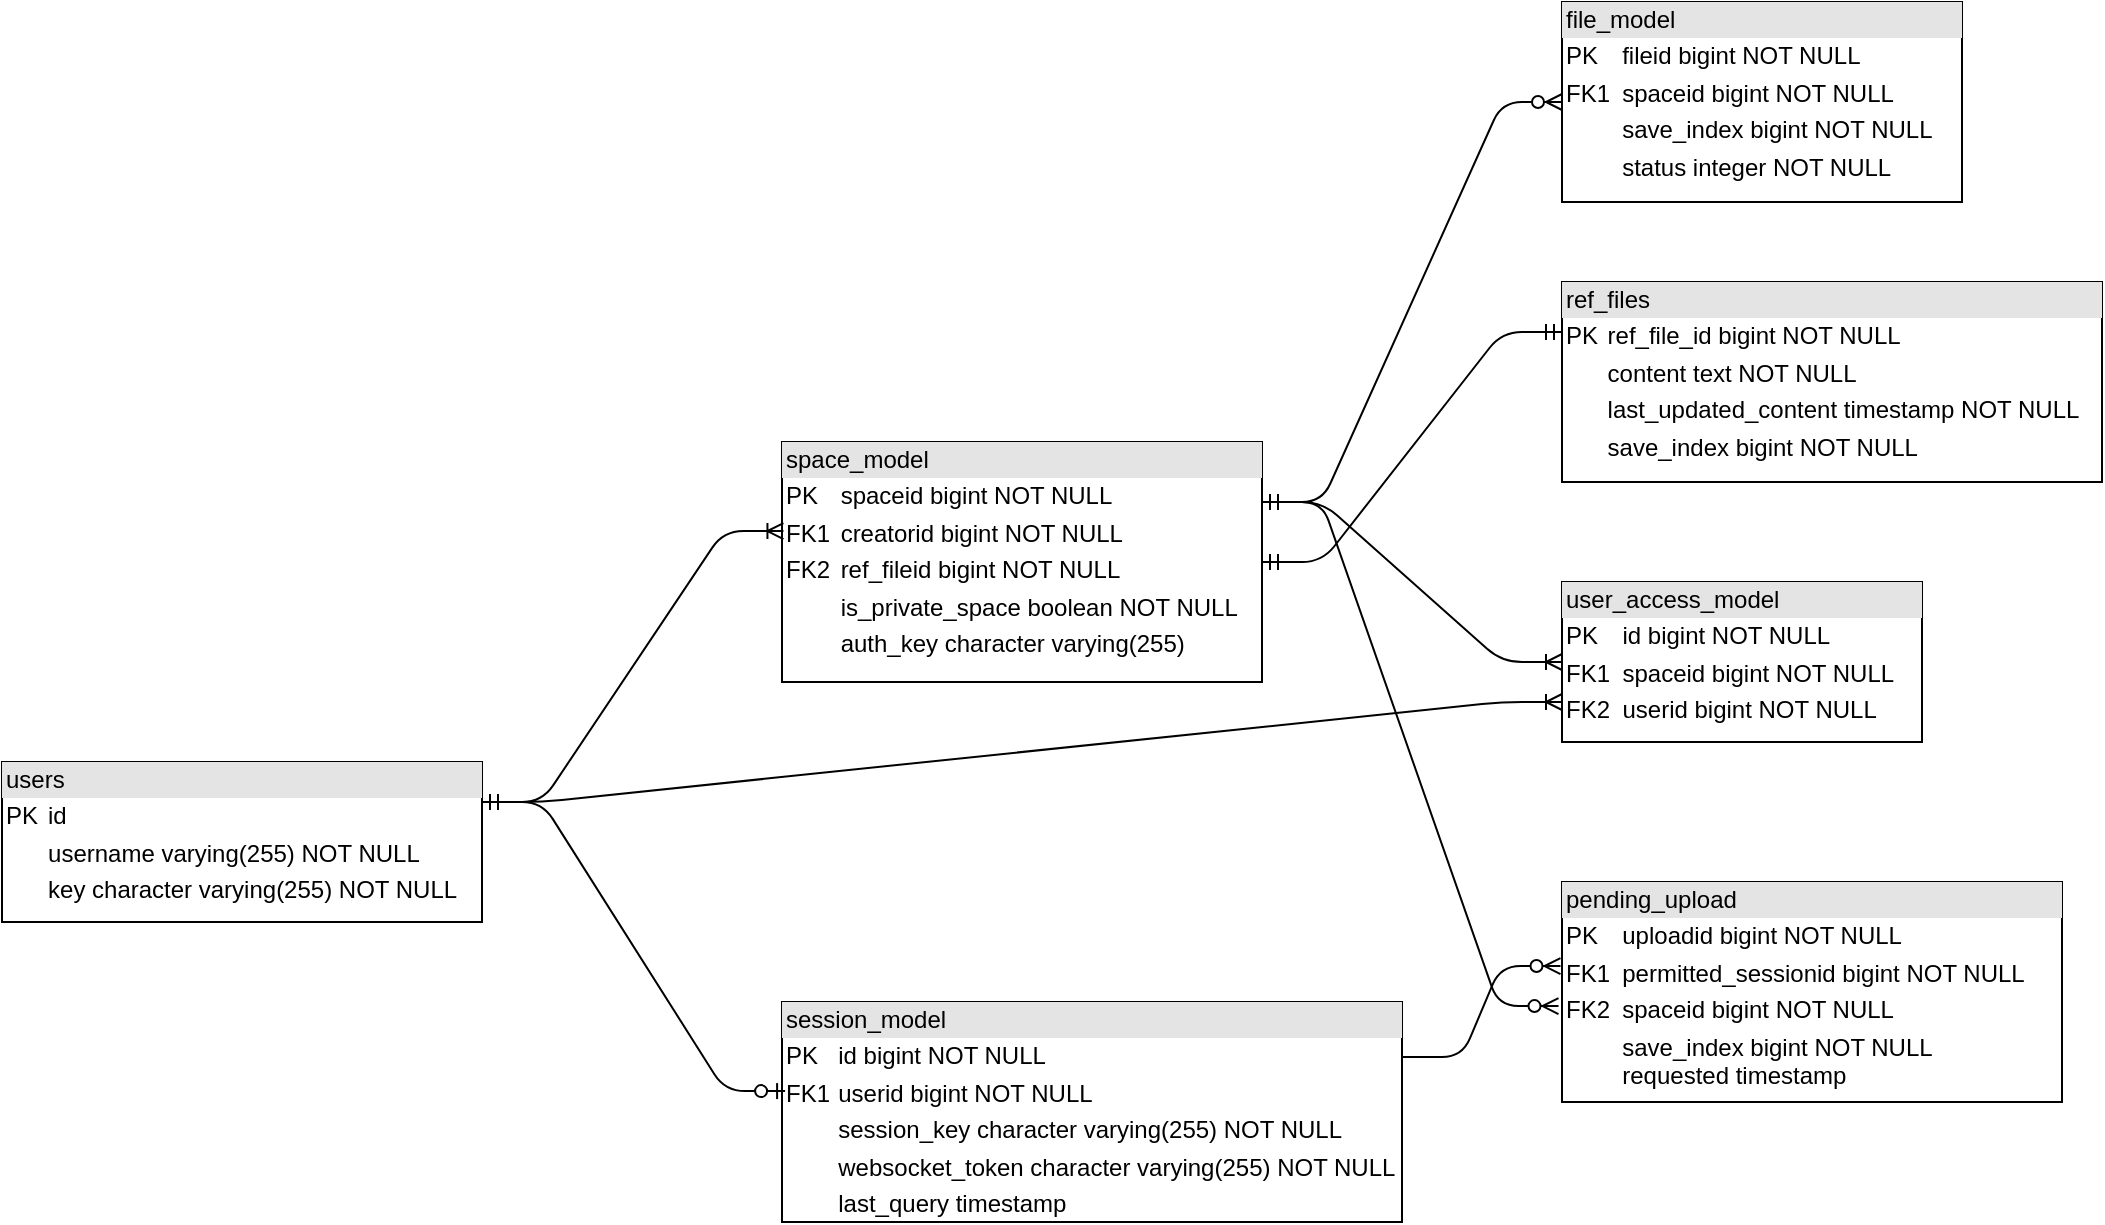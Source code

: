 <mxfile version="13.10.0" type="device"><diagram id="C5RBs43oDa-KdzZeNtuy" name="Page-1"><mxGraphModel dx="1185" dy="668" grid="1" gridSize="10" guides="1" tooltips="1" connect="1" arrows="1" fold="1" page="1" pageScale="1" pageWidth="827" pageHeight="1169" math="0" shadow="0"><root><mxCell id="WIyWlLk6GJQsqaUBKTNV-0"/><mxCell id="WIyWlLk6GJQsqaUBKTNV-1" parent="WIyWlLk6GJQsqaUBKTNV-0"/><mxCell id="0yV2EXNs-MyVicegnUjC-0" value="&lt;div style=&quot;box-sizing: border-box ; width: 100% ; background: #e4e4e4 ; padding: 2px&quot;&gt;file_model&lt;/div&gt;&lt;table style=&quot;width: 100% ; font-size: 1em&quot; cellspacing=&quot;0&quot; cellpadding=&quot;2&quot;&gt;&lt;tbody&gt;&lt;tr&gt;&lt;td&gt;PK&lt;/td&gt;&lt;td&gt;fileid bigint NOT NULL&lt;br&gt;&lt;/td&gt;&lt;/tr&gt;&lt;tr&gt;&lt;td&gt;FK1&lt;/td&gt;&lt;td&gt;spaceid bigint NOT NULL&lt;br&gt;&lt;/td&gt;&lt;/tr&gt;&lt;tr&gt;&lt;td&gt;&lt;br&gt;&lt;/td&gt;&lt;td&gt;save_index bigint NOT NULL&lt;br&gt;&lt;/td&gt;&lt;/tr&gt;&lt;tr&gt;&lt;td&gt;&lt;br&gt;&lt;/td&gt;&lt;td&gt;status integer NOT NULL&lt;br&gt;&lt;/td&gt;&lt;/tr&gt;&lt;tr&gt;&lt;td&gt;&lt;br&gt;&lt;/td&gt;&lt;td&gt;&lt;br&gt;&lt;/td&gt;&lt;/tr&gt;&lt;tr&gt;&lt;td&gt;&lt;br&gt;&lt;/td&gt;&lt;td&gt;&lt;br&gt;&lt;/td&gt;&lt;/tr&gt;&lt;tr&gt;&lt;td&gt;&lt;br&gt;&lt;/td&gt;&lt;td&gt;&lt;br&gt;&lt;/td&gt;&lt;/tr&gt;&lt;tr&gt;&lt;td&gt;&lt;br&gt;&lt;/td&gt;&lt;td&gt;&lt;br&gt;&lt;/td&gt;&lt;/tr&gt;&lt;/tbody&gt;&lt;/table&gt;" style="verticalAlign=top;align=left;overflow=fill;html=1;" vertex="1" parent="WIyWlLk6GJQsqaUBKTNV-1"><mxGeometry x="1140" y="70" width="200" height="100" as="geometry"/></mxCell><mxCell id="0yV2EXNs-MyVicegnUjC-1" value="&lt;div style=&quot;box-sizing: border-box ; width: 100% ; background: #e4e4e4 ; padding: 2px&quot;&gt;pending_upload&lt;/div&gt;&lt;table style=&quot;width: 100% ; font-size: 1em&quot; cellspacing=&quot;0&quot; cellpadding=&quot;2&quot;&gt;&lt;tbody&gt;&lt;tr&gt;&lt;td&gt;PK&lt;/td&gt;&lt;td&gt;uploadid bigint NOT NULL&lt;br&gt;&lt;/td&gt;&lt;/tr&gt;&lt;tr&gt;&lt;td&gt;FK1&lt;/td&gt;&lt;td&gt;permitted_sessionid bigint NOT NULL&lt;br&gt;&lt;/td&gt;&lt;/tr&gt;&lt;tr&gt;&lt;td&gt;FK2&lt;br&gt;&lt;/td&gt;&lt;td&gt;spaceid bigint NOT NULL&lt;/td&gt;&lt;/tr&gt;&lt;tr&gt;&lt;td&gt;&lt;br&gt;&lt;/td&gt;&lt;td&gt;save_index bigint NOT NULL&lt;br&gt;requested timestamp&lt;br&gt;&lt;/td&gt;&lt;/tr&gt;&lt;tr&gt;&lt;td&gt;&lt;br&gt;&lt;/td&gt;&lt;td&gt;&lt;br&gt;&lt;/td&gt;&lt;/tr&gt;&lt;/tbody&gt;&lt;/table&gt;" style="verticalAlign=top;align=left;overflow=fill;html=1;" vertex="1" parent="WIyWlLk6GJQsqaUBKTNV-1"><mxGeometry x="1140" y="510" width="250" height="110" as="geometry"/></mxCell><mxCell id="0yV2EXNs-MyVicegnUjC-3" value="&lt;div style=&quot;box-sizing: border-box ; width: 100% ; background: #e4e4e4 ; padding: 2px&quot;&gt;ref_files&lt;/div&gt;&lt;table style=&quot;width: 100% ; font-size: 1em&quot; cellspacing=&quot;0&quot; cellpadding=&quot;2&quot;&gt;&lt;tbody&gt;&lt;tr&gt;&lt;td&gt;PK&lt;/td&gt;&lt;td&gt;ref_file_id bigint NOT NULL&lt;br&gt;&lt;/td&gt;&lt;/tr&gt;&lt;tr&gt;&lt;td&gt;&lt;br&gt;&lt;/td&gt;&lt;td&gt;content text NOT NULL&lt;br&gt;&lt;/td&gt;&lt;/tr&gt;&lt;tr&gt;&lt;td&gt;&lt;br&gt;&lt;/td&gt;&lt;td&gt;last_updated_content timestamp NOT NULL&lt;br&gt;&lt;/td&gt;&lt;/tr&gt;&lt;tr&gt;&lt;td&gt;&lt;br&gt;&lt;/td&gt;&lt;td&gt;save_index bigint NOT NULL&lt;/td&gt;&lt;/tr&gt;&lt;/tbody&gt;&lt;/table&gt;" style="verticalAlign=top;align=left;overflow=fill;html=1;" vertex="1" parent="WIyWlLk6GJQsqaUBKTNV-1"><mxGeometry x="1140" y="210" width="270" height="100" as="geometry"/></mxCell><mxCell id="0yV2EXNs-MyVicegnUjC-4" value="&lt;div style=&quot;box-sizing: border-box ; width: 100% ; background: #e4e4e4 ; padding: 2px&quot;&gt;session_model&lt;/div&gt;&lt;table style=&quot;width: 100% ; font-size: 1em&quot; cellspacing=&quot;0&quot; cellpadding=&quot;2&quot;&gt;&lt;tbody&gt;&lt;tr&gt;&lt;td&gt;PK&lt;/td&gt;&lt;td&gt;id bigint NOT NULL&lt;br&gt;&lt;/td&gt;&lt;/tr&gt;&lt;tr&gt;&lt;td&gt;FK1&lt;/td&gt;&lt;td&gt;userid bigint NOT NULL&lt;br&gt;&lt;/td&gt;&lt;/tr&gt;&lt;tr&gt;&lt;td&gt;&lt;br&gt;&lt;/td&gt;&lt;td&gt;session_key character varying(255) NOT NULL&lt;/td&gt;&lt;/tr&gt;&lt;tr&gt;&lt;td&gt;&lt;br&gt;&lt;/td&gt;&lt;td&gt;websocket_token character varying(255) NOT NULL&lt;/td&gt;&lt;/tr&gt;&lt;tr&gt;&lt;td&gt;&lt;br&gt;&lt;/td&gt;&lt;td&gt;last_query timestamp&lt;/td&gt;&lt;/tr&gt;&lt;tr&gt;&lt;td&gt;&lt;br&gt;&lt;/td&gt;&lt;td&gt;&lt;br&gt;&lt;/td&gt;&lt;/tr&gt;&lt;/tbody&gt;&lt;/table&gt;" style="verticalAlign=top;align=left;overflow=fill;html=1;" vertex="1" parent="WIyWlLk6GJQsqaUBKTNV-1"><mxGeometry x="750" y="570" width="310" height="110" as="geometry"/></mxCell><mxCell id="0yV2EXNs-MyVicegnUjC-5" value="&lt;div style=&quot;box-sizing: border-box ; width: 100% ; background: #e4e4e4 ; padding: 2px&quot;&gt;space_model&lt;/div&gt;&lt;table style=&quot;width: 100% ; font-size: 1em&quot; cellspacing=&quot;0&quot; cellpadding=&quot;2&quot;&gt;&lt;tbody&gt;&lt;tr&gt;&lt;td&gt;PK&lt;/td&gt;&lt;td&gt;spaceid bigint NOT NULL&lt;br&gt;&lt;/td&gt;&lt;/tr&gt;&lt;tr&gt;&lt;td&gt;FK1&lt;/td&gt;&lt;td&gt;creatorid bigint NOT NULL&lt;br&gt;&lt;/td&gt;&lt;/tr&gt;&lt;tr&gt;&lt;td&gt;FK2&lt;/td&gt;&lt;td&gt;ref_fileid bigint NOT NULL&lt;br&gt;&lt;/td&gt;&lt;/tr&gt;&lt;tr&gt;&lt;td&gt;&lt;br&gt;&lt;/td&gt;&lt;td&gt;is_private_space boolean NOT NULL&lt;br&gt;&lt;/td&gt;&lt;/tr&gt;&lt;tr&gt;&lt;td&gt;&lt;br&gt;&lt;/td&gt;&lt;td&gt;auth_key character varying(255)&lt;br&gt;&lt;/td&gt;&lt;/tr&gt;&lt;/tbody&gt;&lt;/table&gt;" style="verticalAlign=top;align=left;overflow=fill;html=1;" vertex="1" parent="WIyWlLk6GJQsqaUBKTNV-1"><mxGeometry x="750" y="290" width="240" height="120" as="geometry"/></mxCell><mxCell id="0yV2EXNs-MyVicegnUjC-6" value="&lt;div style=&quot;box-sizing: border-box ; width: 100% ; background: #e4e4e4 ; padding: 2px&quot;&gt;user_access_model&lt;/div&gt;&lt;table style=&quot;width: 100% ; font-size: 1em&quot; cellspacing=&quot;0&quot; cellpadding=&quot;2&quot;&gt;&lt;tbody&gt;&lt;tr&gt;&lt;td&gt;PK&lt;/td&gt;&lt;td&gt;id bigint NOT NULL&lt;br&gt;&lt;/td&gt;&lt;/tr&gt;&lt;tr&gt;&lt;td&gt;FK1&lt;/td&gt;&lt;td&gt;spaceid bigint NOT NULL&lt;br&gt;&lt;/td&gt;&lt;/tr&gt;&lt;tr&gt;&lt;td&gt;FK2&lt;br&gt;&lt;/td&gt;&lt;td&gt;userid bigint NOT NULL&lt;br&gt;&lt;/td&gt;&lt;/tr&gt;&lt;/tbody&gt;&lt;/table&gt;" style="verticalAlign=top;align=left;overflow=fill;html=1;" vertex="1" parent="WIyWlLk6GJQsqaUBKTNV-1"><mxGeometry x="1140" y="360" width="180" height="80" as="geometry"/></mxCell><mxCell id="0yV2EXNs-MyVicegnUjC-7" value="&lt;div style=&quot;box-sizing: border-box ; width: 100% ; background: #e4e4e4 ; padding: 2px&quot;&gt;users&lt;/div&gt;&lt;table style=&quot;width: 100% ; font-size: 1em&quot; cellspacing=&quot;0&quot; cellpadding=&quot;2&quot;&gt;&lt;tbody&gt;&lt;tr&gt;&lt;td&gt;PK&lt;/td&gt;&lt;td&gt;id&lt;/td&gt;&lt;/tr&gt;&lt;tr&gt;&lt;td&gt;&lt;br&gt;&lt;/td&gt;&lt;td&gt;username varying(255) NOT NULL&lt;br&gt;&lt;/td&gt;&lt;/tr&gt;&lt;tr&gt;&lt;td&gt;&lt;br&gt;&lt;/td&gt;&lt;td&gt;key character varying(255) NOT NULL&lt;br&gt;&lt;/td&gt;&lt;/tr&gt;&lt;/tbody&gt;&lt;/table&gt;" style="verticalAlign=top;align=left;overflow=fill;html=1;" vertex="1" parent="WIyWlLk6GJQsqaUBKTNV-1"><mxGeometry x="360" y="450" width="240" height="80" as="geometry"/></mxCell><mxCell id="0yV2EXNs-MyVicegnUjC-8" value="" style="edgeStyle=entityRelationEdgeStyle;fontSize=12;html=1;endArrow=ERoneToMany;exitX=1;exitY=0.25;exitDx=0;exitDy=0;entryX=0;entryY=0.75;entryDx=0;entryDy=0;" edge="1" parent="WIyWlLk6GJQsqaUBKTNV-1" source="0yV2EXNs-MyVicegnUjC-7" target="0yV2EXNs-MyVicegnUjC-6"><mxGeometry width="100" height="100" relative="1" as="geometry"><mxPoint x="940" y="520" as="sourcePoint"/><mxPoint x="1040" y="420" as="targetPoint"/></mxGeometry></mxCell><mxCell id="0yV2EXNs-MyVicegnUjC-9" value="" style="edgeStyle=entityRelationEdgeStyle;fontSize=12;html=1;endArrow=ERoneToMany;entryX=0;entryY=0.5;entryDx=0;entryDy=0;exitX=1;exitY=0.25;exitDx=0;exitDy=0;" edge="1" parent="WIyWlLk6GJQsqaUBKTNV-1" source="0yV2EXNs-MyVicegnUjC-5" target="0yV2EXNs-MyVicegnUjC-6"><mxGeometry width="100" height="100" relative="1" as="geometry"><mxPoint x="750" y="680" as="sourcePoint"/><mxPoint x="850" y="580" as="targetPoint"/></mxGeometry></mxCell><mxCell id="0yV2EXNs-MyVicegnUjC-11" value="" style="edgeStyle=entityRelationEdgeStyle;fontSize=12;html=1;endArrow=ERoneToMany;entryX=0.003;entryY=0.371;entryDx=0;entryDy=0;entryPerimeter=0;exitX=1;exitY=0.25;exitDx=0;exitDy=0;" edge="1" parent="WIyWlLk6GJQsqaUBKTNV-1" source="0yV2EXNs-MyVicegnUjC-7" target="0yV2EXNs-MyVicegnUjC-5"><mxGeometry width="100" height="100" relative="1" as="geometry"><mxPoint x="640" y="490" as="sourcePoint"/><mxPoint x="500" y="275" as="targetPoint"/></mxGeometry></mxCell><mxCell id="0yV2EXNs-MyVicegnUjC-13" value="" style="edgeStyle=entityRelationEdgeStyle;fontSize=12;html=1;endArrow=ERmandOne;startArrow=ERmandOne;entryX=0;entryY=0.25;entryDx=0;entryDy=0;exitX=1;exitY=0.5;exitDx=0;exitDy=0;" edge="1" parent="WIyWlLk6GJQsqaUBKTNV-1" source="0yV2EXNs-MyVicegnUjC-5" target="0yV2EXNs-MyVicegnUjC-3"><mxGeometry width="100" height="100" relative="1" as="geometry"><mxPoint x="810" y="620" as="sourcePoint"/><mxPoint x="910" y="520" as="targetPoint"/></mxGeometry></mxCell><mxCell id="0yV2EXNs-MyVicegnUjC-14" value="" style="edgeStyle=entityRelationEdgeStyle;fontSize=12;html=1;endArrow=ERzeroToMany;startArrow=ERmandOne;entryX=0;entryY=0.5;entryDx=0;entryDy=0;exitX=1;exitY=0.25;exitDx=0;exitDy=0;" edge="1" parent="WIyWlLk6GJQsqaUBKTNV-1" source="0yV2EXNs-MyVicegnUjC-5" target="0yV2EXNs-MyVicegnUjC-0"><mxGeometry width="100" height="100" relative="1" as="geometry"><mxPoint x="950" y="140" as="sourcePoint"/><mxPoint x="1050" y="40" as="targetPoint"/></mxGeometry></mxCell><mxCell id="0yV2EXNs-MyVicegnUjC-15" value="" style="edgeStyle=entityRelationEdgeStyle;fontSize=12;html=1;endArrow=ERzeroToOne;startArrow=ERmandOne;exitX=1;exitY=0.25;exitDx=0;exitDy=0;entryX=0.005;entryY=0.405;entryDx=0;entryDy=0;entryPerimeter=0;" edge="1" parent="WIyWlLk6GJQsqaUBKTNV-1" source="0yV2EXNs-MyVicegnUjC-7" target="0yV2EXNs-MyVicegnUjC-4"><mxGeometry width="100" height="100" relative="1" as="geometry"><mxPoint x="1000" y="640" as="sourcePoint"/><mxPoint x="766" y="695" as="targetPoint"/></mxGeometry></mxCell><mxCell id="0yV2EXNs-MyVicegnUjC-16" value="" style="edgeStyle=entityRelationEdgeStyle;fontSize=12;html=1;endArrow=ERzeroToMany;endFill=1;entryX=-0.003;entryY=0.382;entryDx=0;entryDy=0;entryPerimeter=0;exitX=1;exitY=0.25;exitDx=0;exitDy=0;" edge="1" parent="WIyWlLk6GJQsqaUBKTNV-1" source="0yV2EXNs-MyVicegnUjC-4" target="0yV2EXNs-MyVicegnUjC-1"><mxGeometry width="100" height="100" relative="1" as="geometry"><mxPoint x="1000" y="640" as="sourcePoint"/><mxPoint x="1100" y="540" as="targetPoint"/></mxGeometry></mxCell><mxCell id="0yV2EXNs-MyVicegnUjC-17" value="" style="edgeStyle=entityRelationEdgeStyle;fontSize=12;html=1;endArrow=ERzeroToMany;startArrow=ERmandOne;entryX=-0.007;entryY=0.564;entryDx=0;entryDy=0;entryPerimeter=0;exitX=1;exitY=0.25;exitDx=0;exitDy=0;" edge="1" parent="WIyWlLk6GJQsqaUBKTNV-1" source="0yV2EXNs-MyVicegnUjC-5" target="0yV2EXNs-MyVicegnUjC-1"><mxGeometry width="100" height="100" relative="1" as="geometry"><mxPoint x="1000" y="500" as="sourcePoint"/><mxPoint x="1100" y="400" as="targetPoint"/></mxGeometry></mxCell></root></mxGraphModel></diagram></mxfile>